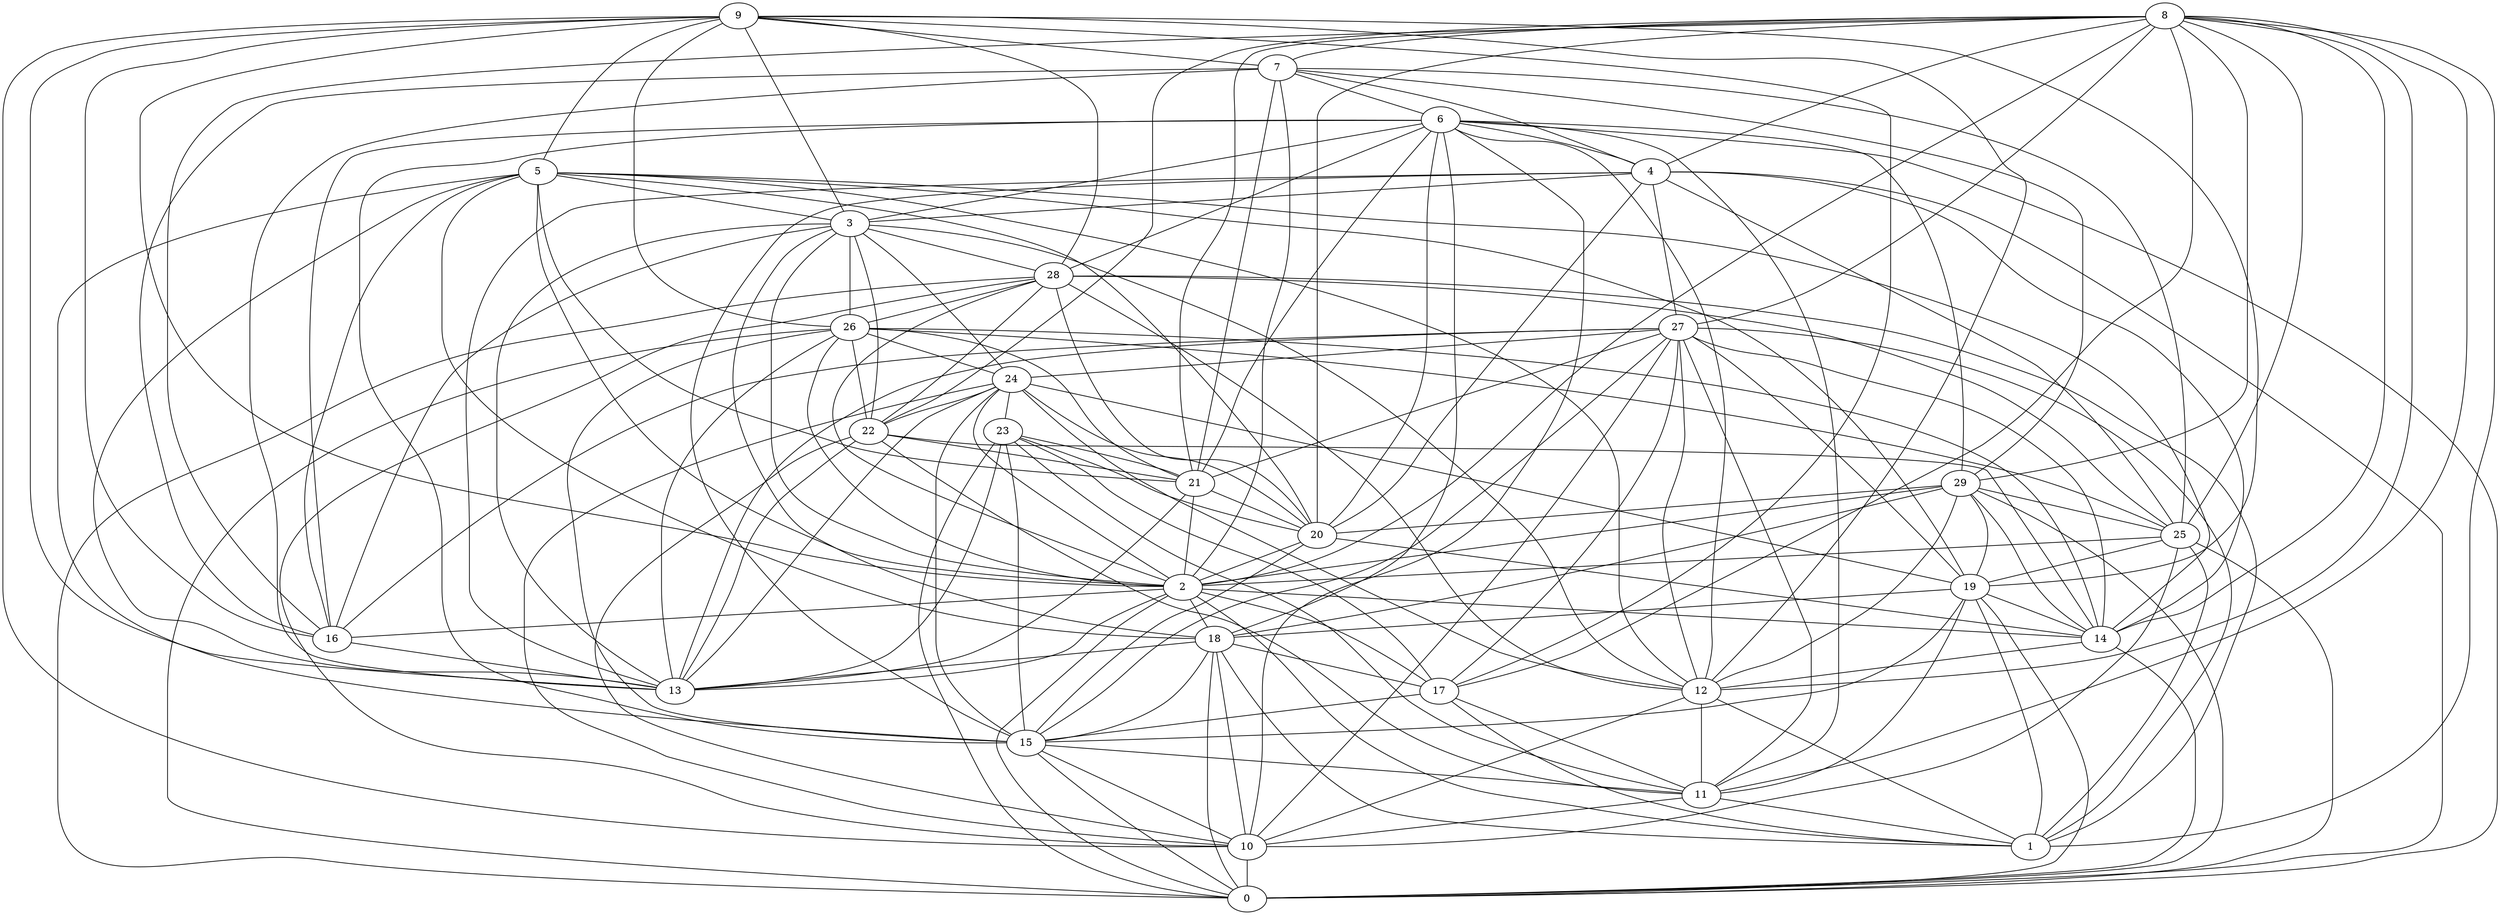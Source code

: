 digraph GG_graph {

subgraph G_graph {
edge [color = black]
"20" -> "2" [dir = none]
"22" -> "21" [dir = none]
"22" -> "14" [dir = none]
"9" -> "13" [dir = none]
"9" -> "19" [dir = none]
"9" -> "17" [dir = none]
"9" -> "28" [dir = none]
"9" -> "16" [dir = none]
"7" -> "25" [dir = none]
"7" -> "4" [dir = none]
"7" -> "21" [dir = none]
"10" -> "0" [dir = none]
"27" -> "19" [dir = none]
"27" -> "21" [dir = none]
"27" -> "24" [dir = none]
"27" -> "13" [dir = none]
"27" -> "1" [dir = none]
"27" -> "12" [dir = none]
"27" -> "16" [dir = none]
"15" -> "0" [dir = none]
"15" -> "10" [dir = none]
"29" -> "0" [dir = none]
"29" -> "14" [dir = none]
"29" -> "20" [dir = none]
"29" -> "25" [dir = none]
"8" -> "17" [dir = none]
"8" -> "4" [dir = none]
"8" -> "22" [dir = none]
"8" -> "1" [dir = none]
"8" -> "20" [dir = none]
"8" -> "7" [dir = none]
"8" -> "29" [dir = none]
"16" -> "13" [dir = none]
"18" -> "1" [dir = none]
"18" -> "0" [dir = none]
"18" -> "15" [dir = none]
"18" -> "13" [dir = none]
"11" -> "1" [dir = none]
"5" -> "19" [dir = none]
"5" -> "3" [dir = none]
"5" -> "16" [dir = none]
"4" -> "0" [dir = none]
"4" -> "25" [dir = none]
"4" -> "20" [dir = none]
"4" -> "27" [dir = none]
"12" -> "10" [dir = none]
"12" -> "11" [dir = none]
"24" -> "13" [dir = none]
"24" -> "20" [dir = none]
"24" -> "10" [dir = none]
"25" -> "2" [dir = none]
"25" -> "10" [dir = none]
"25" -> "0" [dir = none]
"2" -> "0" [dir = none]
"2" -> "14" [dir = none]
"2" -> "18" [dir = none]
"2" -> "1" [dir = none]
"14" -> "12" [dir = none]
"26" -> "22" [dir = none]
"26" -> "15" [dir = none]
"26" -> "0" [dir = none]
"26" -> "25" [dir = none]
"26" -> "24" [dir = none]
"28" -> "12" [dir = none]
"28" -> "22" [dir = none]
"28" -> "2" [dir = none]
"28" -> "26" [dir = none]
"28" -> "25" [dir = none]
"17" -> "1" [dir = none]
"3" -> "13" [dir = none]
"3" -> "16" [dir = none]
"3" -> "28" [dir = none]
"3" -> "24" [dir = none]
"3" -> "12" [dir = none]
"6" -> "16" [dir = none]
"6" -> "20" [dir = none]
"6" -> "28" [dir = none]
"6" -> "12" [dir = none]
"6" -> "0" [dir = none]
"6" -> "10" [dir = none]
"6" -> "11" [dir = none]
"19" -> "1" [dir = none]
"19" -> "0" [dir = none]
"21" -> "2" [dir = none]
"23" -> "20" [dir = none]
"23" -> "17" [dir = none]
"23" -> "0" [dir = none]
"6" -> "18" [dir = none]
"24" -> "2" [dir = none]
"22" -> "13" [dir = none]
"3" -> "26" [dir = none]
"25" -> "1" [dir = none]
"24" -> "12" [dir = none]
"17" -> "11" [dir = none]
"19" -> "14" [dir = none]
"27" -> "14" [dir = none]
"27" -> "17" [dir = none]
"8" -> "12" [dir = none]
"21" -> "13" [dir = none]
"20" -> "14" [dir = none]
"5" -> "12" [dir = none]
"4" -> "15" [dir = none]
"26" -> "2" [dir = none]
"15" -> "11" [dir = none]
"9" -> "7" [dir = none]
"3" -> "22" [dir = none]
"24" -> "22" [dir = none]
"2" -> "17" [dir = none]
"18" -> "10" [dir = none]
"8" -> "21" [dir = none]
"5" -> "21" [dir = none]
"11" -> "10" [dir = none]
"23" -> "11" [dir = none]
"5" -> "20" [dir = none]
"7" -> "13" [dir = none]
"12" -> "1" [dir = none]
"26" -> "14" [dir = none]
"18" -> "17" [dir = none]
"29" -> "18" [dir = none]
"7" -> "16" [dir = none]
"5" -> "14" [dir = none]
"19" -> "11" [dir = none]
"28" -> "1" [dir = none]
"7" -> "6" [dir = none]
"9" -> "3" [dir = none]
"5" -> "2" [dir = none]
"5" -> "15" [dir = none]
"6" -> "15" [dir = none]
"24" -> "19" [dir = none]
"22" -> "11" [dir = none]
"8" -> "25" [dir = none]
"8" -> "16" [dir = none]
"23" -> "13" [dir = none]
"9" -> "5" [dir = none]
"23" -> "15" [dir = none]
"28" -> "20" [dir = none]
"25" -> "19" [dir = none]
"9" -> "10" [dir = none]
"2" -> "13" [dir = none]
"14" -> "0" [dir = none]
"8" -> "2" [dir = none]
"28" -> "10" [dir = none]
"19" -> "18" [dir = none]
"17" -> "15" [dir = none]
"27" -> "11" [dir = none]
"8" -> "11" [dir = none]
"8" -> "27" [dir = none]
"6" -> "3" [dir = none]
"7" -> "2" [dir = none]
"23" -> "21" [dir = none]
"9" -> "2" [dir = none]
"9" -> "12" [dir = none]
"26" -> "13" [dir = none]
"4" -> "3" [dir = none]
"2" -> "16" [dir = none]
"29" -> "2" [dir = none]
"27" -> "10" [dir = none]
"5" -> "13" [dir = none]
"6" -> "21" [dir = none]
"3" -> "18" [dir = none]
"7" -> "29" [dir = none]
"8" -> "14" [dir = none]
"6" -> "29" [dir = none]
"26" -> "21" [dir = none]
"9" -> "26" [dir = none]
"4" -> "14" [dir = none]
"4" -> "13" [dir = none]
"19" -> "15" [dir = none]
"24" -> "15" [dir = none]
"6" -> "4" [dir = none]
"20" -> "15" [dir = none]
"3" -> "2" [dir = none]
"22" -> "10" [dir = none]
"5" -> "18" [dir = none]
"29" -> "19" [dir = none]
"21" -> "20" [dir = none]
"24" -> "23" [dir = none]
"28" -> "0" [dir = none]
"27" -> "15" [dir = none]
"29" -> "12" [dir = none]
}

}
